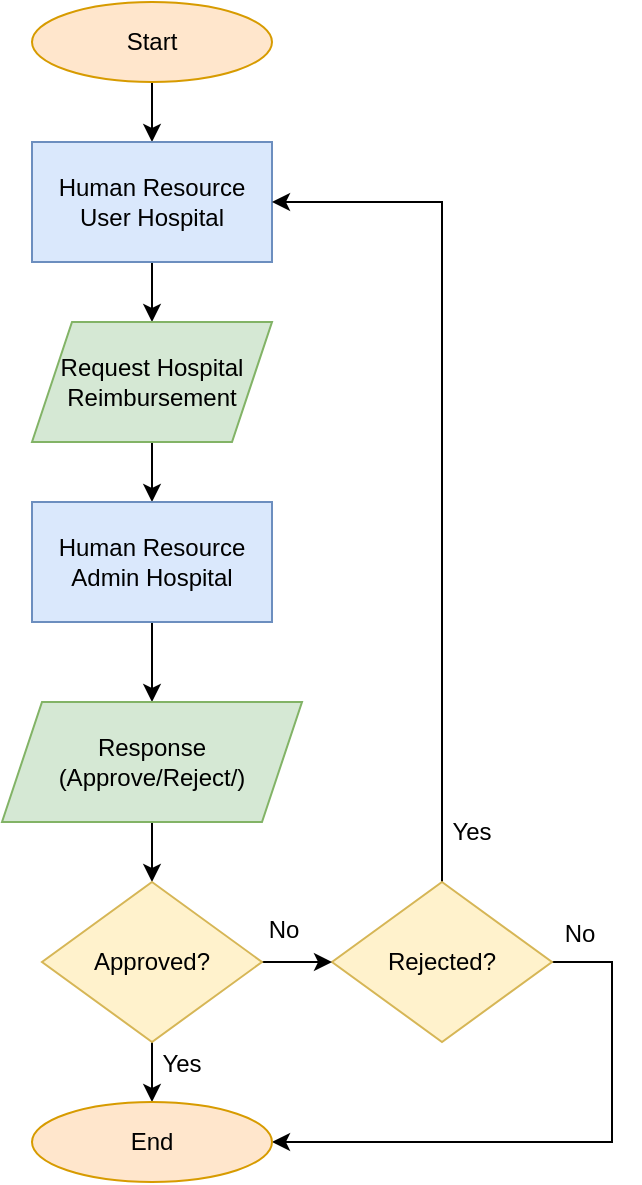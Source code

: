 <mxfile version="21.0.2" type="github">
  <diagram name="Page-1" id="JNevzcOTNQNrMJWnDQPa">
    <mxGraphModel dx="794" dy="462" grid="1" gridSize="10" guides="1" tooltips="1" connect="1" arrows="1" fold="1" page="1" pageScale="1" pageWidth="850" pageHeight="1100" math="0" shadow="0">
      <root>
        <mxCell id="0" />
        <mxCell id="1" parent="0" />
        <mxCell id="XotDURYoX07h2U6LsGf--1" style="edgeStyle=orthogonalEdgeStyle;rounded=0;orthogonalLoop=1;jettySize=auto;html=1;entryX=0.5;entryY=0;entryDx=0;entryDy=0;" edge="1" parent="1" source="XotDURYoX07h2U6LsGf--2" target="XotDURYoX07h2U6LsGf--4">
          <mxGeometry relative="1" as="geometry" />
        </mxCell>
        <mxCell id="XotDURYoX07h2U6LsGf--2" value="Start" style="ellipse;whiteSpace=wrap;html=1;fillColor=#ffe6cc;strokeColor=#d79b00;" vertex="1" parent="1">
          <mxGeometry x="350" y="200" width="120" height="40" as="geometry" />
        </mxCell>
        <mxCell id="XotDURYoX07h2U6LsGf--3" value="" style="edgeStyle=orthogonalEdgeStyle;rounded=0;orthogonalLoop=1;jettySize=auto;html=1;" edge="1" parent="1" source="XotDURYoX07h2U6LsGf--4" target="XotDURYoX07h2U6LsGf--6">
          <mxGeometry relative="1" as="geometry" />
        </mxCell>
        <mxCell id="XotDURYoX07h2U6LsGf--4" value="Human Resource User Hospital" style="whiteSpace=wrap;html=1;fillColor=#dae8fc;strokeColor=#6c8ebf;" vertex="1" parent="1">
          <mxGeometry x="350" y="270" width="120" height="60" as="geometry" />
        </mxCell>
        <mxCell id="XotDURYoX07h2U6LsGf--5" value="" style="edgeStyle=orthogonalEdgeStyle;rounded=0;orthogonalLoop=1;jettySize=auto;html=1;" edge="1" parent="1" source="XotDURYoX07h2U6LsGf--6" target="XotDURYoX07h2U6LsGf--8">
          <mxGeometry relative="1" as="geometry" />
        </mxCell>
        <mxCell id="XotDURYoX07h2U6LsGf--6" value="Request Hospital Reimbursement" style="shape=parallelogram;perimeter=parallelogramPerimeter;whiteSpace=wrap;html=1;fixedSize=1;fillColor=#d5e8d4;strokeColor=#82b366;" vertex="1" parent="1">
          <mxGeometry x="350" y="360" width="120" height="60" as="geometry" />
        </mxCell>
        <mxCell id="XotDURYoX07h2U6LsGf--7" value="" style="edgeStyle=orthogonalEdgeStyle;rounded=0;orthogonalLoop=1;jettySize=auto;html=1;" edge="1" parent="1" source="XotDURYoX07h2U6LsGf--8" target="XotDURYoX07h2U6LsGf--10">
          <mxGeometry relative="1" as="geometry" />
        </mxCell>
        <mxCell id="XotDURYoX07h2U6LsGf--8" value="Human Resource Admin Hospital" style="whiteSpace=wrap;html=1;fillColor=#dae8fc;strokeColor=#6c8ebf;" vertex="1" parent="1">
          <mxGeometry x="350" y="450" width="120" height="60" as="geometry" />
        </mxCell>
        <mxCell id="XotDURYoX07h2U6LsGf--9" value="" style="edgeStyle=orthogonalEdgeStyle;rounded=0;orthogonalLoop=1;jettySize=auto;html=1;" edge="1" parent="1" source="XotDURYoX07h2U6LsGf--10" target="XotDURYoX07h2U6LsGf--19">
          <mxGeometry relative="1" as="geometry" />
        </mxCell>
        <mxCell id="XotDURYoX07h2U6LsGf--10" value="Response &lt;br&gt;(Approve/Reject/)" style="shape=parallelogram;perimeter=parallelogramPerimeter;whiteSpace=wrap;html=1;fixedSize=1;fillColor=#d5e8d4;strokeColor=#82b366;" vertex="1" parent="1">
          <mxGeometry x="335" y="550" width="150" height="60" as="geometry" />
        </mxCell>
        <mxCell id="XotDURYoX07h2U6LsGf--11" style="edgeStyle=orthogonalEdgeStyle;rounded=0;orthogonalLoop=1;jettySize=auto;html=1;" edge="1" parent="1" source="XotDURYoX07h2U6LsGf--13" target="XotDURYoX07h2U6LsGf--4">
          <mxGeometry relative="1" as="geometry">
            <mxPoint x="580" y="310" as="targetPoint" />
            <Array as="points">
              <mxPoint x="555" y="300" />
            </Array>
          </mxGeometry>
        </mxCell>
        <mxCell id="XotDURYoX07h2U6LsGf--12" value="" style="edgeStyle=orthogonalEdgeStyle;rounded=0;orthogonalLoop=1;jettySize=auto;html=1;entryX=1;entryY=0.5;entryDx=0;entryDy=0;" edge="1" parent="1" source="XotDURYoX07h2U6LsGf--13" target="XotDURYoX07h2U6LsGf--20">
          <mxGeometry relative="1" as="geometry">
            <mxPoint x="650" y="680" as="targetPoint" />
            <Array as="points">
              <mxPoint x="640" y="680" />
              <mxPoint x="640" y="770" />
            </Array>
          </mxGeometry>
        </mxCell>
        <mxCell id="XotDURYoX07h2U6LsGf--13" value="Rejected?" style="rhombus;whiteSpace=wrap;html=1;fillColor=#fff2cc;strokeColor=#d6b656;" vertex="1" parent="1">
          <mxGeometry x="500" y="640" width="110" height="80" as="geometry" />
        </mxCell>
        <mxCell id="XotDURYoX07h2U6LsGf--17" value="" style="edgeStyle=orthogonalEdgeStyle;rounded=0;orthogonalLoop=1;jettySize=auto;html=1;" edge="1" parent="1" source="XotDURYoX07h2U6LsGf--19" target="XotDURYoX07h2U6LsGf--20">
          <mxGeometry relative="1" as="geometry" />
        </mxCell>
        <mxCell id="XotDURYoX07h2U6LsGf--18" value="" style="edgeStyle=orthogonalEdgeStyle;rounded=0;orthogonalLoop=1;jettySize=auto;html=1;" edge="1" parent="1" source="XotDURYoX07h2U6LsGf--19" target="XotDURYoX07h2U6LsGf--13">
          <mxGeometry relative="1" as="geometry" />
        </mxCell>
        <mxCell id="XotDURYoX07h2U6LsGf--19" value="Approved?" style="rhombus;whiteSpace=wrap;html=1;fillColor=#fff2cc;strokeColor=#d6b656;" vertex="1" parent="1">
          <mxGeometry x="355" y="640" width="110" height="80" as="geometry" />
        </mxCell>
        <mxCell id="XotDURYoX07h2U6LsGf--20" value="End" style="ellipse;whiteSpace=wrap;html=1;fillColor=#ffe6cc;strokeColor=#d79b00;" vertex="1" parent="1">
          <mxGeometry x="350" y="750" width="120" height="40" as="geometry" />
        </mxCell>
        <mxCell id="XotDURYoX07h2U6LsGf--21" value="No" style="text;html=1;strokeColor=none;fillColor=none;align=center;verticalAlign=middle;whiteSpace=wrap;rounded=0;" vertex="1" parent="1">
          <mxGeometry x="446" y="649" width="60" height="30" as="geometry" />
        </mxCell>
        <mxCell id="XotDURYoX07h2U6LsGf--22" value="No" style="text;html=1;strokeColor=none;fillColor=none;align=center;verticalAlign=middle;whiteSpace=wrap;rounded=0;" vertex="1" parent="1">
          <mxGeometry x="594" y="651" width="60" height="30" as="geometry" />
        </mxCell>
        <mxCell id="XotDURYoX07h2U6LsGf--23" value="Yes" style="text;html=1;strokeColor=none;fillColor=none;align=center;verticalAlign=middle;whiteSpace=wrap;rounded=0;" vertex="1" parent="1">
          <mxGeometry x="395" y="716" width="60" height="30" as="geometry" />
        </mxCell>
        <mxCell id="XotDURYoX07h2U6LsGf--24" value="Yes" style="text;html=1;strokeColor=none;fillColor=none;align=center;verticalAlign=middle;whiteSpace=wrap;rounded=0;" vertex="1" parent="1">
          <mxGeometry x="540" y="600" width="60" height="30" as="geometry" />
        </mxCell>
      </root>
    </mxGraphModel>
  </diagram>
</mxfile>
